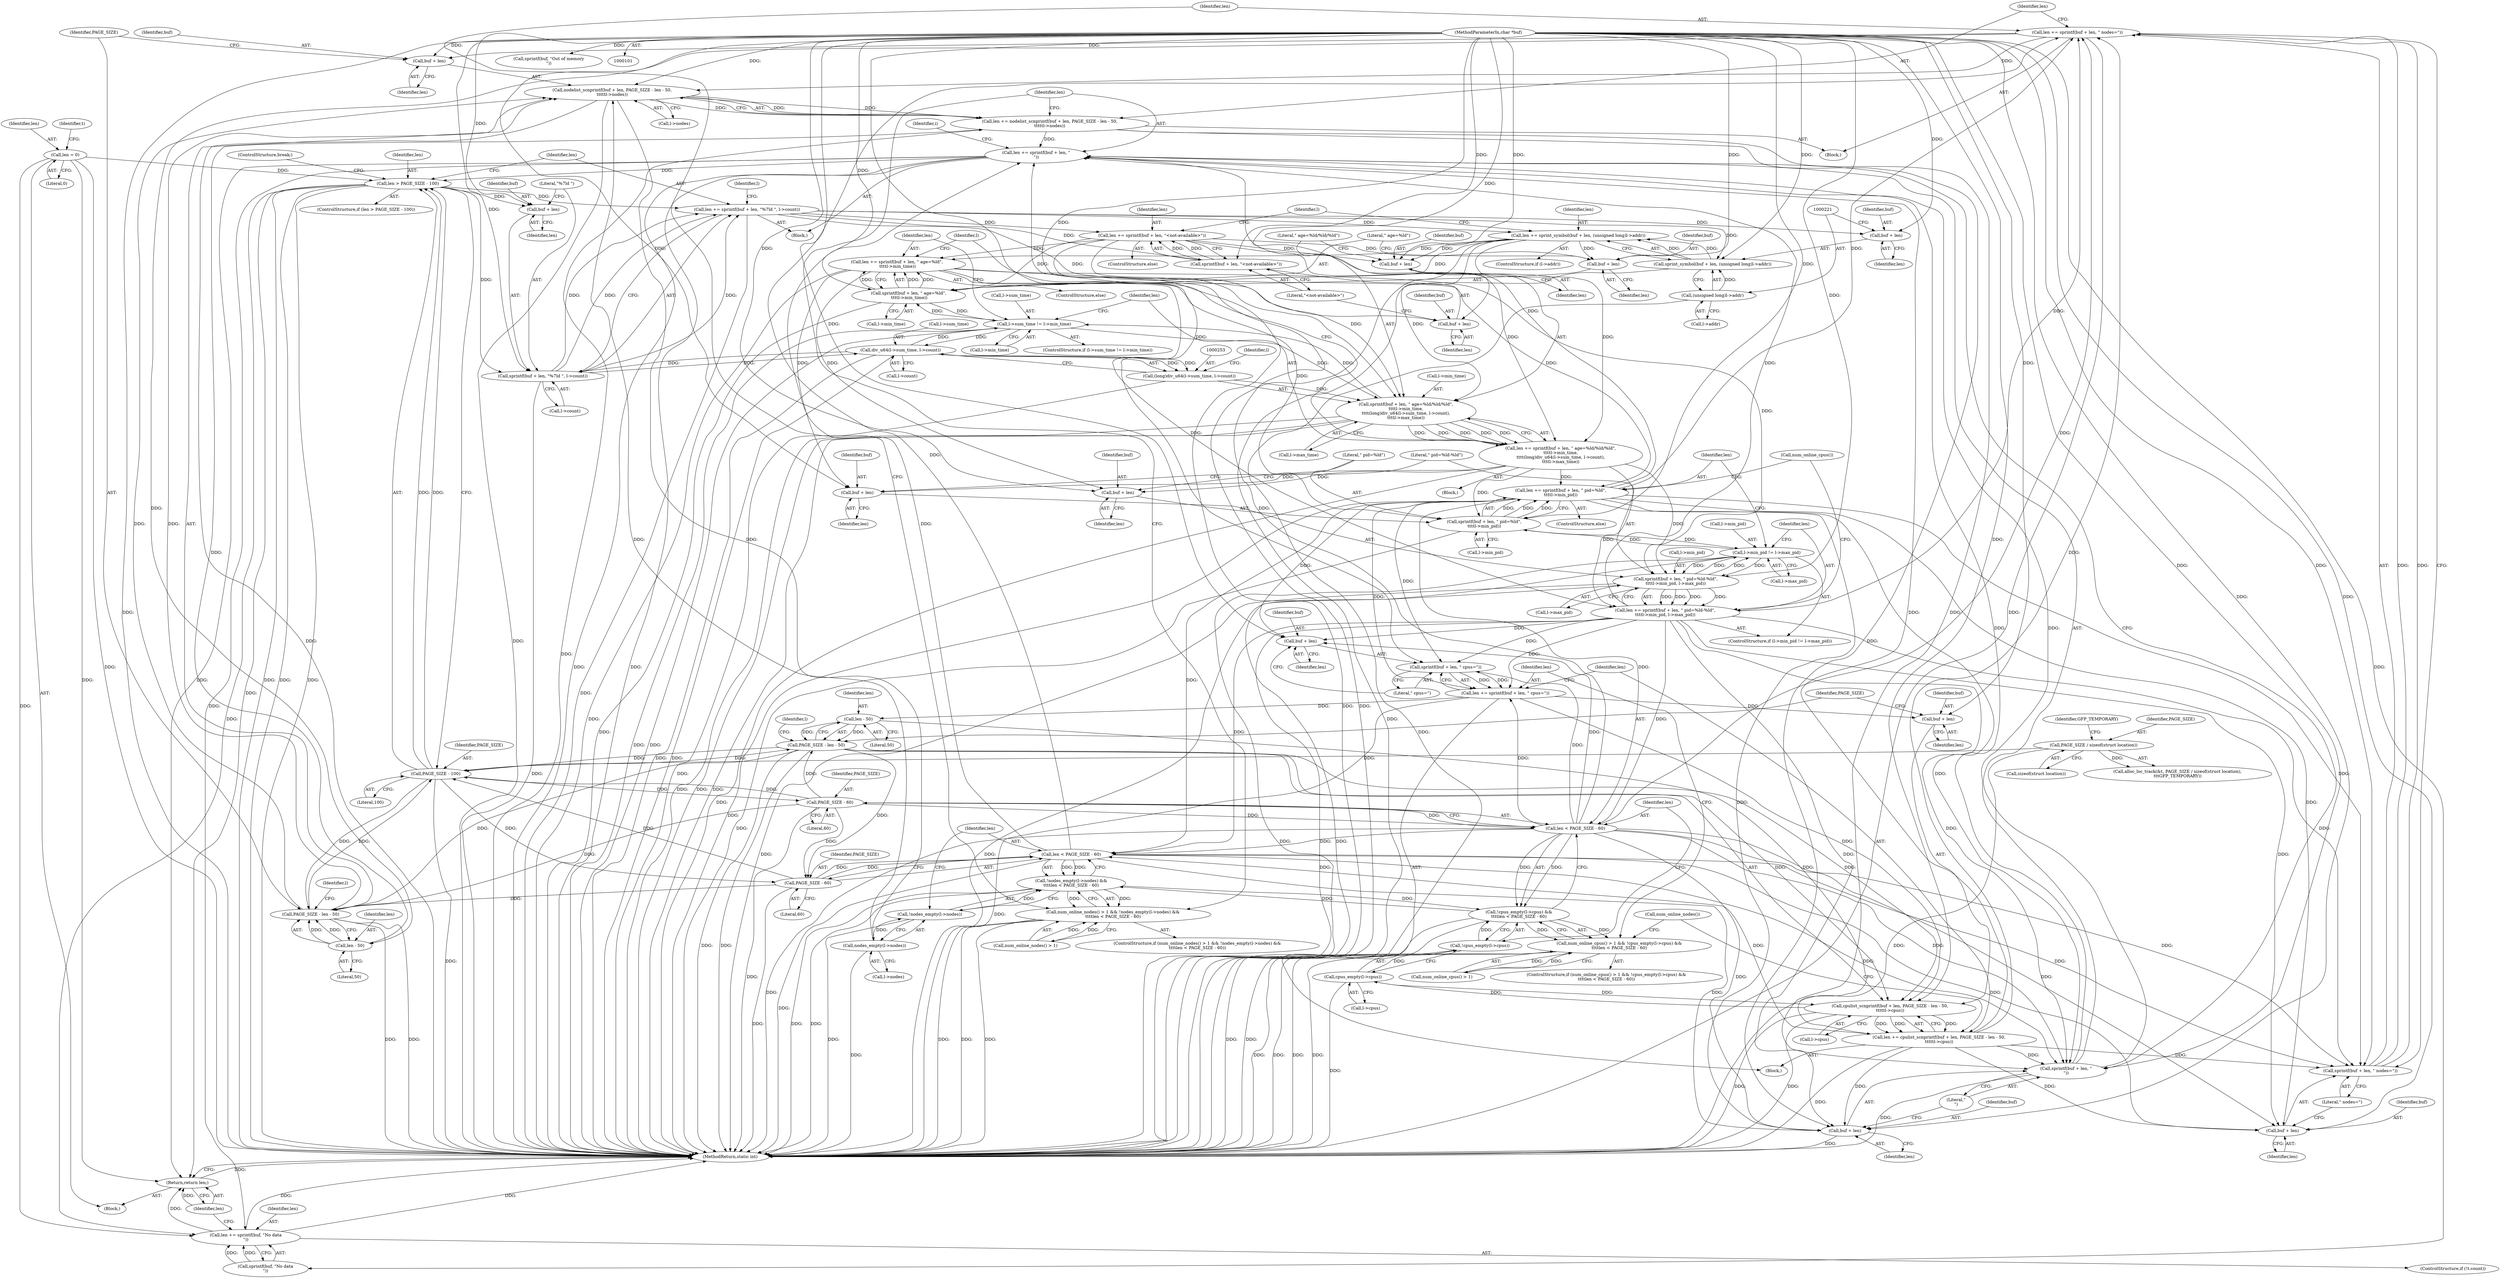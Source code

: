 digraph "0_linux_f8bd2258e2d520dff28c855658bd24bdafb5102d_9@API" {
"1000362" [label="(Call,len += sprintf(buf + len, \" nodes=\"))"];
"1000364" [label="(Call,sprintf(buf + len, \" nodes=\"))"];
"1000103" [label="(MethodParameterIn,char *buf)"];
"1000297" [label="(Call,len += sprintf(buf + len, \" pid=%ld\",\n\t\t\t\tl->min_pid))"];
"1000299" [label="(Call,sprintf(buf + len, \" pid=%ld\",\n\t\t\t\tl->min_pid))"];
"1000265" [label="(Call,len += sprintf(buf + len, \" age=%ld\",\n \t\t\t\tl->min_time))"];
"1000267" [label="(Call,sprintf(buf + len, \" age=%ld\",\n \t\t\t\tl->min_time))"];
"1000226" [label="(Call,len += sprintf(buf + len, \"<not-available>\"))"];
"1000228" [label="(Call,sprintf(buf + len, \"<not-available>\"))"];
"1000200" [label="(Call,len += sprintf(buf + len, \"%7ld \", l->count))"];
"1000202" [label="(Call,sprintf(buf + len, \"%7ld \", l->count))"];
"1000194" [label="(Call,len > PAGE_SIZE - 100)"];
"1000107" [label="(Call,len = 0)"];
"1000383" [label="(Call,len += sprintf(buf + len, \"\n\"))"];
"1000385" [label="(Call,sprintf(buf + len, \"\n\"))"];
"1000283" [label="(Call,len += sprintf(buf + len, \" pid=%ld-%ld\",\n\t\t\t\tl->min_pid, l->max_pid))"];
"1000285" [label="(Call,sprintf(buf + len, \" pid=%ld-%ld\",\n\t\t\t\tl->min_pid, l->max_pid))"];
"1000242" [label="(Call,len += sprintf(buf + len, \" age=%ld/%ld/%ld\",\n\t\t\t\tl->min_time,\n\t\t\t\t(long)div_u64(l->sum_time, l->count),\n\t\t\t\tl->max_time))"];
"1000244" [label="(Call,sprintf(buf + len, \" age=%ld/%ld/%ld\",\n\t\t\t\tl->min_time,\n\t\t\t\t(long)div_u64(l->sum_time, l->count),\n\t\t\t\tl->max_time))"];
"1000214" [label="(Call,len += sprint_symbol(buf + len, (unsigned long)l->addr))"];
"1000216" [label="(Call,sprint_symbol(buf + len, (unsigned long)l->addr))"];
"1000220" [label="(Call,(unsigned long)l->addr)"];
"1000234" [label="(Call,l->sum_time != l->min_time)"];
"1000254" [label="(Call,div_u64(l->sum_time, l->count))"];
"1000252" [label="(Call,(long)div_u64(l->sum_time, l->count))"];
"1000276" [label="(Call,l->min_pid != l->max_pid)"];
"1000369" [label="(Call,len += nodelist_scnprintf(buf + len, PAGE_SIZE - len - 50,\n\t\t\t\t\tl->nodes))"];
"1000371" [label="(Call,nodelist_scnprintf(buf + len, PAGE_SIZE - len - 50,\n\t\t\t\t\tl->nodes))"];
"1000362" [label="(Call,len += sprintf(buf + len, \" nodes=\"))"];
"1000356" [label="(Call,len < PAGE_SIZE - 60)"];
"1000318" [label="(Call,len < PAGE_SIZE - 60)"];
"1000320" [label="(Call,PAGE_SIZE - 60)"];
"1000196" [label="(Call,PAGE_SIZE - 100)"];
"1000375" [label="(Call,PAGE_SIZE - len - 50)"];
"1000337" [label="(Call,PAGE_SIZE - len - 50)"];
"1000339" [label="(Call,len - 50)"];
"1000324" [label="(Call,len += sprintf(buf + len, \" cpus=\"))"];
"1000326" [label="(Call,sprintf(buf + len, \" cpus=\"))"];
"1000358" [label="(Call,PAGE_SIZE - 60)"];
"1000377" [label="(Call,len - 50)"];
"1000120" [label="(Call,PAGE_SIZE / sizeof(struct location))"];
"1000331" [label="(Call,len += cpulist_scnprintf(buf + len, PAGE_SIZE - len - 50,\n\t\t\t\t\tl->cpus))"];
"1000333" [label="(Call,cpulist_scnprintf(buf + len, PAGE_SIZE - len - 50,\n\t\t\t\t\tl->cpus))"];
"1000314" [label="(Call,cpus_empty(l->cpus))"];
"1000352" [label="(Call,nodes_empty(l->nodes))"];
"1000351" [label="(Call,!nodes_empty(l->nodes))"];
"1000350" [label="(Call,!nodes_empty(l->nodes) &&\n\t\t\t\tlen < PAGE_SIZE - 60)"];
"1000312" [label="(Call,!cpus_empty(l->cpus) &&\n\t\t\t\tlen < PAGE_SIZE - 60)"];
"1000308" [label="(Call,num_online_cpus() > 1 && !cpus_empty(l->cpus) &&\n\t\t\t\tlen < PAGE_SIZE - 60)"];
"1000346" [label="(Call,num_online_nodes() > 1 && !nodes_empty(l->nodes) &&\n\t\t\t\tlen < PAGE_SIZE - 60)"];
"1000313" [label="(Call,!cpus_empty(l->cpus))"];
"1000372" [label="(Call,buf + len)"];
"1000365" [label="(Call,buf + len)"];
"1000386" [label="(Call,buf + len)"];
"1000334" [label="(Call,buf + len)"];
"1000327" [label="(Call,buf + len)"];
"1000286" [label="(Call,buf + len)"];
"1000300" [label="(Call,buf + len)"];
"1000245" [label="(Call,buf + len)"];
"1000268" [label="(Call,buf + len)"];
"1000217" [label="(Call,buf + len)"];
"1000229" [label="(Call,buf + len)"];
"1000203" [label="(Call,buf + len)"];
"1000398" [label="(Call,len += sprintf(buf, \"No data\n\"))"];
"1000403" [label="(Return,return len;)"];
"1000303" [label="(Literal,\" pid=%ld\")"];
"1000369" [label="(Call,len += nodelist_scnprintf(buf + len, PAGE_SIZE - len - 50,\n\t\t\t\t\tl->nodes))"];
"1000371" [label="(Call,nodelist_scnprintf(buf + len, PAGE_SIZE - len - 50,\n\t\t\t\t\tl->nodes))"];
"1000400" [label="(Call,sprintf(buf, \"No data\n\"))"];
"1000353" [label="(Call,l->nodes)"];
"1000219" [label="(Identifier,len)"];
"1000195" [label="(Identifier,len)"];
"1000202" [label="(Call,sprintf(buf + len, \"%7ld \", l->count))"];
"1000267" [label="(Call,sprintf(buf + len, \" age=%ld\",\n \t\t\t\tl->min_time))"];
"1000200" [label="(Call,len += sprintf(buf + len, \"%7ld \", l->count))"];
"1000261" [label="(Call,l->max_time)"];
"1000350" [label="(Call,!nodes_empty(l->nodes) &&\n\t\t\t\tlen < PAGE_SIZE - 60)"];
"1000278" [label="(Identifier,l)"];
"1000389" [label="(Literal,\"\n\")"];
"1000336" [label="(Identifier,len)"];
"1000222" [label="(Call,l->addr)"];
"1000324" [label="(Call,len += sprintf(buf + len, \" cpus=\"))"];
"1000315" [label="(Call,l->cpus)"];
"1000231" [label="(Identifier,len)"];
"1000214" [label="(Call,len += sprint_symbol(buf + len, (unsigned long)l->addr))"];
"1000398" [label="(Call,len += sprintf(buf, \"No data\n\"))"];
"1000270" [label="(Identifier,len)"];
"1000220" [label="(Call,(unsigned long)l->addr)"];
"1000265" [label="(Call,len += sprintf(buf + len, \" age=%ld\",\n \t\t\t\tl->min_time))"];
"1000203" [label="(Call,buf + len)"];
"1000328" [label="(Identifier,buf)"];
"1000386" [label="(Call,buf + len)"];
"1000314" [label="(Call,cpus_empty(l->cpus))"];
"1000308" [label="(Call,num_online_cpus() > 1 && !cpus_empty(l->cpus) &&\n\t\t\t\tlen < PAGE_SIZE - 60)"];
"1000335" [label="(Identifier,buf)"];
"1000322" [label="(Literal,60)"];
"1000243" [label="(Identifier,len)"];
"1000339" [label="(Call,len - 50)"];
"1000318" [label="(Call,len < PAGE_SIZE - 60)"];
"1000236" [label="(Identifier,l)"];
"1000241" [label="(Block,)"];
"1000342" [label="(Call,l->cpus)"];
"1000312" [label="(Call,!cpus_empty(l->cpus) &&\n\t\t\t\tlen < PAGE_SIZE - 60)"];
"1000268" [label="(Call,buf + len)"];
"1000252" [label="(Call,(long)div_u64(l->sum_time, l->count))"];
"1000377" [label="(Call,len - 50)"];
"1000113" [label="(Identifier,t)"];
"1000341" [label="(Literal,50)"];
"1000307" [label="(ControlStructure,if (num_online_cpus() > 1 && !cpus_empty(l->cpus) &&\n\t\t\t\tlen < PAGE_SIZE - 60))"];
"1000300" [label="(Call,buf + len)"];
"1000404" [label="(Identifier,len)"];
"1000346" [label="(Call,num_online_nodes() > 1 && !nodes_empty(l->nodes) &&\n\t\t\t\tlen < PAGE_SIZE - 60)"];
"1000365" [label="(Call,buf + len)"];
"1000198" [label="(Literal,100)"];
"1000337" [label="(Call,PAGE_SIZE - len - 50)"];
"1000197" [label="(Identifier,PAGE_SIZE)"];
"1000325" [label="(Identifier,len)"];
"1000383" [label="(Call,len += sprintf(buf + len, \"\n\"))"];
"1000272" [label="(Call,l->min_time)"];
"1000228" [label="(Call,sprintf(buf + len, \"<not-available>\"))"];
"1000182" [label="(Identifier,i)"];
"1000384" [label="(Identifier,len)"];
"1000258" [label="(Call,l->count)"];
"1000334" [label="(Call,buf + len)"];
"1000212" [label="(Identifier,l)"];
"1000297" [label="(Call,len += sprintf(buf + len, \" pid=%ld\",\n\t\t\t\tl->min_pid))"];
"1000296" [label="(ControlStructure,else)"];
"1000330" [label="(Literal,\" cpus=\")"];
"1000218" [label="(Identifier,buf)"];
"1000393" [label="(ControlStructure,if (!t.count))"];
"1000285" [label="(Call,sprintf(buf + len, \" pid=%ld-%ld\",\n\t\t\t\tl->min_pid, l->max_pid))"];
"1000226" [label="(Call,len += sprintf(buf + len, \"<not-available>\"))"];
"1000194" [label="(Call,len > PAGE_SIZE - 100)"];
"1000121" [label="(Identifier,PAGE_SIZE)"];
"1000215" [label="(Identifier,len)"];
"1000372" [label="(Call,buf + len)"];
"1000289" [label="(Literal,\" pid=%ld-%ld\")"];
"1000245" [label="(Call,buf + len)"];
"1000283" [label="(Call,len += sprintf(buf + len, \" pid=%ld-%ld\",\n\t\t\t\tl->min_pid, l->max_pid))"];
"1000244" [label="(Call,sprintf(buf + len, \" age=%ld/%ld/%ld\",\n\t\t\t\tl->min_time,\n\t\t\t\t(long)div_u64(l->sum_time, l->count),\n\t\t\t\tl->max_time))"];
"1000225" [label="(ControlStructure,else)"];
"1000345" [label="(ControlStructure,if (num_online_nodes() > 1 && !nodes_empty(l->nodes) &&\n\t\t\t\tlen < PAGE_SIZE - 60))"];
"1000242" [label="(Call,len += sprintf(buf + len, \" age=%ld/%ld/%ld\",\n\t\t\t\tl->min_time,\n\t\t\t\t(long)div_u64(l->sum_time, l->count),\n\t\t\t\tl->max_time))"];
"1000103" [label="(MethodParameterIn,char *buf)"];
"1000388" [label="(Identifier,len)"];
"1000347" [label="(Call,num_online_nodes() > 1)"];
"1000381" [label="(Identifier,l)"];
"1000229" [label="(Call,buf + len)"];
"1000107" [label="(Call,len = 0)"];
"1000262" [label="(Identifier,l)"];
"1000248" [label="(Literal,\" age=%ld/%ld/%ld\")"];
"1000343" [label="(Identifier,l)"];
"1000217" [label="(Call,buf + len)"];
"1000205" [label="(Identifier,len)"];
"1000288" [label="(Identifier,len)"];
"1000105" [label="(Block,)"];
"1000320" [label="(Call,PAGE_SIZE - 60)"];
"1000302" [label="(Identifier,len)"];
"1000370" [label="(Identifier,len)"];
"1000238" [label="(Call,l->min_time)"];
"1000366" [label="(Identifier,buf)"];
"1000277" [label="(Call,l->min_pid)"];
"1000304" [label="(Call,l->min_pid)"];
"1000230" [label="(Identifier,buf)"];
"1000276" [label="(Call,l->min_pid != l->max_pid)"];
"1000227" [label="(Identifier,len)"];
"1000313" [label="(Call,!cpus_empty(l->cpus))"];
"1000348" [label="(Call,num_online_nodes())"];
"1000201" [label="(Identifier,len)"];
"1000368" [label="(Literal,\" nodes=\")"];
"1000196" [label="(Call,PAGE_SIZE - 100)"];
"1000290" [label="(Call,l->min_pid)"];
"1000249" [label="(Call,l->min_time)"];
"1000323" [label="(Block,)"];
"1000327" [label="(Call,buf + len)"];
"1000310" [label="(Call,num_online_cpus())"];
"1000206" [label="(Literal,\"%7ld \")"];
"1000204" [label="(Identifier,buf)"];
"1000293" [label="(Call,l->max_pid)"];
"1000375" [label="(Call,PAGE_SIZE - len - 50)"];
"1000359" [label="(Identifier,PAGE_SIZE)"];
"1000247" [label="(Identifier,len)"];
"1000403" [label="(Return,return len;)"];
"1000255" [label="(Call,l->sum_time)"];
"1000360" [label="(Literal,60)"];
"1000378" [label="(Identifier,len)"];
"1000361" [label="(Block,)"];
"1000351" [label="(Call,!nodes_empty(l->nodes))"];
"1000271" [label="(Literal,\" age=%ld\")"];
"1000364" [label="(Call,sprintf(buf + len, \" nodes=\"))"];
"1000246" [label="(Identifier,buf)"];
"1000269" [label="(Identifier,buf)"];
"1000385" [label="(Call,sprintf(buf + len, \"\n\"))"];
"1000120" [label="(Call,PAGE_SIZE / sizeof(struct location))"];
"1000124" [label="(Identifier,GFP_TEMPORARY)"];
"1000232" [label="(Literal,\"<not-available>\")"];
"1000233" [label="(ControlStructure,if (l->sum_time != l->min_time))"];
"1000210" [label="(ControlStructure,if (l->addr))"];
"1000235" [label="(Call,l->sum_time)"];
"1000321" [label="(Identifier,PAGE_SIZE)"];
"1000333" [label="(Call,cpulist_scnprintf(buf + len, PAGE_SIZE - len - 50,\n\t\t\t\t\tl->cpus))"];
"1000399" [label="(Identifier,len)"];
"1000199" [label="(ControlStructure,break;)"];
"1000109" [label="(Literal,0)"];
"1000309" [label="(Call,num_online_cpus() > 1)"];
"1000373" [label="(Identifier,buf)"];
"1000286" [label="(Call,buf + len)"];
"1000319" [label="(Identifier,len)"];
"1000387" [label="(Identifier,buf)"];
"1000326" [label="(Call,sprintf(buf + len, \" cpus=\"))"];
"1000331" [label="(Call,len += cpulist_scnprintf(buf + len, PAGE_SIZE - len - 50,\n\t\t\t\t\tl->cpus))"];
"1000357" [label="(Identifier,len)"];
"1000367" [label="(Identifier,len)"];
"1000363" [label="(Identifier,len)"];
"1000284" [label="(Identifier,len)"];
"1000352" [label="(Call,nodes_empty(l->nodes))"];
"1000374" [label="(Identifier,len)"];
"1000376" [label="(Identifier,PAGE_SIZE)"];
"1000216" [label="(Call,sprint_symbol(buf + len, (unsigned long)l->addr))"];
"1000298" [label="(Identifier,len)"];
"1000207" [label="(Call,l->count)"];
"1000299" [label="(Call,sprintf(buf + len, \" pid=%ld\",\n\t\t\t\tl->min_pid))"];
"1000108" [label="(Identifier,len)"];
"1000266" [label="(Identifier,len)"];
"1000275" [label="(ControlStructure,if (l->min_pid != l->max_pid))"];
"1000280" [label="(Call,l->max_pid)"];
"1000379" [label="(Literal,50)"];
"1000126" [label="(Call,sprintf(buf, \"Out of memory\n\"))"];
"1000340" [label="(Identifier,len)"];
"1000338" [label="(Identifier,PAGE_SIZE)"];
"1000301" [label="(Identifier,buf)"];
"1000117" [label="(Call,alloc_loc_track(&t, PAGE_SIZE / sizeof(struct location),\n\t\t\tGFP_TEMPORARY))"];
"1000254" [label="(Call,div_u64(l->sum_time, l->count))"];
"1000362" [label="(Call,len += sprintf(buf + len, \" nodes=\"))"];
"1000358" [label="(Call,PAGE_SIZE - 60)"];
"1000183" [label="(Block,)"];
"1000380" [label="(Call,l->nodes)"];
"1000234" [label="(Call,l->sum_time != l->min_time)"];
"1000287" [label="(Identifier,buf)"];
"1000329" [label="(Identifier,len)"];
"1000332" [label="(Identifier,len)"];
"1000405" [label="(MethodReturn,static int)"];
"1000264" [label="(ControlStructure,else)"];
"1000122" [label="(Call,sizeof(struct location))"];
"1000193" [label="(ControlStructure,if (len > PAGE_SIZE - 100))"];
"1000356" [label="(Call,len < PAGE_SIZE - 60)"];
"1000362" -> "1000361"  [label="AST: "];
"1000362" -> "1000364"  [label="CFG: "];
"1000363" -> "1000362"  [label="AST: "];
"1000364" -> "1000362"  [label="AST: "];
"1000370" -> "1000362"  [label="CFG: "];
"1000362" -> "1000405"  [label="DDG: "];
"1000364" -> "1000362"  [label="DDG: "];
"1000364" -> "1000362"  [label="DDG: "];
"1000297" -> "1000362"  [label="DDG: "];
"1000283" -> "1000362"  [label="DDG: "];
"1000356" -> "1000362"  [label="DDG: "];
"1000318" -> "1000362"  [label="DDG: "];
"1000331" -> "1000362"  [label="DDG: "];
"1000362" -> "1000371"  [label="DDG: "];
"1000362" -> "1000372"  [label="DDG: "];
"1000362" -> "1000377"  [label="DDG: "];
"1000364" -> "1000368"  [label="CFG: "];
"1000365" -> "1000364"  [label="AST: "];
"1000368" -> "1000364"  [label="AST: "];
"1000103" -> "1000364"  [label="DDG: "];
"1000297" -> "1000364"  [label="DDG: "];
"1000283" -> "1000364"  [label="DDG: "];
"1000356" -> "1000364"  [label="DDG: "];
"1000318" -> "1000364"  [label="DDG: "];
"1000331" -> "1000364"  [label="DDG: "];
"1000103" -> "1000101"  [label="AST: "];
"1000103" -> "1000405"  [label="DDG: "];
"1000103" -> "1000126"  [label="DDG: "];
"1000103" -> "1000202"  [label="DDG: "];
"1000103" -> "1000203"  [label="DDG: "];
"1000103" -> "1000216"  [label="DDG: "];
"1000103" -> "1000217"  [label="DDG: "];
"1000103" -> "1000228"  [label="DDG: "];
"1000103" -> "1000229"  [label="DDG: "];
"1000103" -> "1000244"  [label="DDG: "];
"1000103" -> "1000245"  [label="DDG: "];
"1000103" -> "1000267"  [label="DDG: "];
"1000103" -> "1000268"  [label="DDG: "];
"1000103" -> "1000285"  [label="DDG: "];
"1000103" -> "1000286"  [label="DDG: "];
"1000103" -> "1000299"  [label="DDG: "];
"1000103" -> "1000300"  [label="DDG: "];
"1000103" -> "1000326"  [label="DDG: "];
"1000103" -> "1000327"  [label="DDG: "];
"1000103" -> "1000333"  [label="DDG: "];
"1000103" -> "1000334"  [label="DDG: "];
"1000103" -> "1000365"  [label="DDG: "];
"1000103" -> "1000371"  [label="DDG: "];
"1000103" -> "1000372"  [label="DDG: "];
"1000103" -> "1000385"  [label="DDG: "];
"1000103" -> "1000386"  [label="DDG: "];
"1000103" -> "1000400"  [label="DDG: "];
"1000297" -> "1000296"  [label="AST: "];
"1000297" -> "1000299"  [label="CFG: "];
"1000298" -> "1000297"  [label="AST: "];
"1000299" -> "1000297"  [label="AST: "];
"1000310" -> "1000297"  [label="CFG: "];
"1000297" -> "1000405"  [label="DDG: "];
"1000299" -> "1000297"  [label="DDG: "];
"1000299" -> "1000297"  [label="DDG: "];
"1000299" -> "1000297"  [label="DDG: "];
"1000265" -> "1000297"  [label="DDG: "];
"1000242" -> "1000297"  [label="DDG: "];
"1000297" -> "1000318"  [label="DDG: "];
"1000297" -> "1000324"  [label="DDG: "];
"1000297" -> "1000326"  [label="DDG: "];
"1000297" -> "1000327"  [label="DDG: "];
"1000297" -> "1000356"  [label="DDG: "];
"1000297" -> "1000365"  [label="DDG: "];
"1000297" -> "1000383"  [label="DDG: "];
"1000297" -> "1000385"  [label="DDG: "];
"1000297" -> "1000386"  [label="DDG: "];
"1000299" -> "1000304"  [label="CFG: "];
"1000300" -> "1000299"  [label="AST: "];
"1000303" -> "1000299"  [label="AST: "];
"1000304" -> "1000299"  [label="AST: "];
"1000299" -> "1000405"  [label="DDG: "];
"1000299" -> "1000276"  [label="DDG: "];
"1000265" -> "1000299"  [label="DDG: "];
"1000242" -> "1000299"  [label="DDG: "];
"1000276" -> "1000299"  [label="DDG: "];
"1000265" -> "1000264"  [label="AST: "];
"1000265" -> "1000267"  [label="CFG: "];
"1000266" -> "1000265"  [label="AST: "];
"1000267" -> "1000265"  [label="AST: "];
"1000278" -> "1000265"  [label="CFG: "];
"1000265" -> "1000405"  [label="DDG: "];
"1000267" -> "1000265"  [label="DDG: "];
"1000267" -> "1000265"  [label="DDG: "];
"1000267" -> "1000265"  [label="DDG: "];
"1000226" -> "1000265"  [label="DDG: "];
"1000214" -> "1000265"  [label="DDG: "];
"1000265" -> "1000283"  [label="DDG: "];
"1000265" -> "1000285"  [label="DDG: "];
"1000265" -> "1000286"  [label="DDG: "];
"1000265" -> "1000300"  [label="DDG: "];
"1000267" -> "1000272"  [label="CFG: "];
"1000268" -> "1000267"  [label="AST: "];
"1000271" -> "1000267"  [label="AST: "];
"1000272" -> "1000267"  [label="AST: "];
"1000267" -> "1000405"  [label="DDG: "];
"1000267" -> "1000234"  [label="DDG: "];
"1000226" -> "1000267"  [label="DDG: "];
"1000214" -> "1000267"  [label="DDG: "];
"1000234" -> "1000267"  [label="DDG: "];
"1000226" -> "1000225"  [label="AST: "];
"1000226" -> "1000228"  [label="CFG: "];
"1000227" -> "1000226"  [label="AST: "];
"1000228" -> "1000226"  [label="AST: "];
"1000236" -> "1000226"  [label="CFG: "];
"1000226" -> "1000405"  [label="DDG: "];
"1000228" -> "1000226"  [label="DDG: "];
"1000228" -> "1000226"  [label="DDG: "];
"1000200" -> "1000226"  [label="DDG: "];
"1000226" -> "1000242"  [label="DDG: "];
"1000226" -> "1000244"  [label="DDG: "];
"1000226" -> "1000245"  [label="DDG: "];
"1000226" -> "1000268"  [label="DDG: "];
"1000228" -> "1000232"  [label="CFG: "];
"1000229" -> "1000228"  [label="AST: "];
"1000232" -> "1000228"  [label="AST: "];
"1000200" -> "1000228"  [label="DDG: "];
"1000200" -> "1000183"  [label="AST: "];
"1000200" -> "1000202"  [label="CFG: "];
"1000201" -> "1000200"  [label="AST: "];
"1000202" -> "1000200"  [label="AST: "];
"1000212" -> "1000200"  [label="CFG: "];
"1000200" -> "1000405"  [label="DDG: "];
"1000202" -> "1000200"  [label="DDG: "];
"1000202" -> "1000200"  [label="DDG: "];
"1000202" -> "1000200"  [label="DDG: "];
"1000194" -> "1000200"  [label="DDG: "];
"1000200" -> "1000214"  [label="DDG: "];
"1000200" -> "1000216"  [label="DDG: "];
"1000200" -> "1000217"  [label="DDG: "];
"1000200" -> "1000229"  [label="DDG: "];
"1000202" -> "1000207"  [label="CFG: "];
"1000203" -> "1000202"  [label="AST: "];
"1000206" -> "1000202"  [label="AST: "];
"1000207" -> "1000202"  [label="AST: "];
"1000202" -> "1000405"  [label="DDG: "];
"1000194" -> "1000202"  [label="DDG: "];
"1000254" -> "1000202"  [label="DDG: "];
"1000202" -> "1000254"  [label="DDG: "];
"1000194" -> "1000193"  [label="AST: "];
"1000194" -> "1000196"  [label="CFG: "];
"1000195" -> "1000194"  [label="AST: "];
"1000196" -> "1000194"  [label="AST: "];
"1000199" -> "1000194"  [label="CFG: "];
"1000201" -> "1000194"  [label="CFG: "];
"1000194" -> "1000405"  [label="DDG: "];
"1000194" -> "1000405"  [label="DDG: "];
"1000194" -> "1000405"  [label="DDG: "];
"1000107" -> "1000194"  [label="DDG: "];
"1000383" -> "1000194"  [label="DDG: "];
"1000196" -> "1000194"  [label="DDG: "];
"1000196" -> "1000194"  [label="DDG: "];
"1000194" -> "1000203"  [label="DDG: "];
"1000194" -> "1000398"  [label="DDG: "];
"1000194" -> "1000403"  [label="DDG: "];
"1000107" -> "1000105"  [label="AST: "];
"1000107" -> "1000109"  [label="CFG: "];
"1000108" -> "1000107"  [label="AST: "];
"1000109" -> "1000107"  [label="AST: "];
"1000113" -> "1000107"  [label="CFG: "];
"1000107" -> "1000405"  [label="DDG: "];
"1000107" -> "1000398"  [label="DDG: "];
"1000107" -> "1000403"  [label="DDG: "];
"1000383" -> "1000183"  [label="AST: "];
"1000383" -> "1000385"  [label="CFG: "];
"1000384" -> "1000383"  [label="AST: "];
"1000385" -> "1000383"  [label="AST: "];
"1000182" -> "1000383"  [label="CFG: "];
"1000383" -> "1000405"  [label="DDG: "];
"1000383" -> "1000405"  [label="DDG: "];
"1000385" -> "1000383"  [label="DDG: "];
"1000385" -> "1000383"  [label="DDG: "];
"1000283" -> "1000383"  [label="DDG: "];
"1000369" -> "1000383"  [label="DDG: "];
"1000356" -> "1000383"  [label="DDG: "];
"1000318" -> "1000383"  [label="DDG: "];
"1000331" -> "1000383"  [label="DDG: "];
"1000383" -> "1000398"  [label="DDG: "];
"1000383" -> "1000403"  [label="DDG: "];
"1000385" -> "1000389"  [label="CFG: "];
"1000386" -> "1000385"  [label="AST: "];
"1000389" -> "1000385"  [label="AST: "];
"1000385" -> "1000405"  [label="DDG: "];
"1000283" -> "1000385"  [label="DDG: "];
"1000369" -> "1000385"  [label="DDG: "];
"1000356" -> "1000385"  [label="DDG: "];
"1000318" -> "1000385"  [label="DDG: "];
"1000331" -> "1000385"  [label="DDG: "];
"1000283" -> "1000275"  [label="AST: "];
"1000283" -> "1000285"  [label="CFG: "];
"1000284" -> "1000283"  [label="AST: "];
"1000285" -> "1000283"  [label="AST: "];
"1000310" -> "1000283"  [label="CFG: "];
"1000283" -> "1000405"  [label="DDG: "];
"1000285" -> "1000283"  [label="DDG: "];
"1000285" -> "1000283"  [label="DDG: "];
"1000285" -> "1000283"  [label="DDG: "];
"1000285" -> "1000283"  [label="DDG: "];
"1000242" -> "1000283"  [label="DDG: "];
"1000283" -> "1000318"  [label="DDG: "];
"1000283" -> "1000324"  [label="DDG: "];
"1000283" -> "1000326"  [label="DDG: "];
"1000283" -> "1000327"  [label="DDG: "];
"1000283" -> "1000356"  [label="DDG: "];
"1000283" -> "1000365"  [label="DDG: "];
"1000283" -> "1000386"  [label="DDG: "];
"1000285" -> "1000293"  [label="CFG: "];
"1000286" -> "1000285"  [label="AST: "];
"1000289" -> "1000285"  [label="AST: "];
"1000290" -> "1000285"  [label="AST: "];
"1000293" -> "1000285"  [label="AST: "];
"1000285" -> "1000405"  [label="DDG: "];
"1000285" -> "1000405"  [label="DDG: "];
"1000285" -> "1000276"  [label="DDG: "];
"1000285" -> "1000276"  [label="DDG: "];
"1000242" -> "1000285"  [label="DDG: "];
"1000276" -> "1000285"  [label="DDG: "];
"1000276" -> "1000285"  [label="DDG: "];
"1000242" -> "1000241"  [label="AST: "];
"1000242" -> "1000244"  [label="CFG: "];
"1000243" -> "1000242"  [label="AST: "];
"1000244" -> "1000242"  [label="AST: "];
"1000278" -> "1000242"  [label="CFG: "];
"1000242" -> "1000405"  [label="DDG: "];
"1000244" -> "1000242"  [label="DDG: "];
"1000244" -> "1000242"  [label="DDG: "];
"1000244" -> "1000242"  [label="DDG: "];
"1000244" -> "1000242"  [label="DDG: "];
"1000244" -> "1000242"  [label="DDG: "];
"1000214" -> "1000242"  [label="DDG: "];
"1000242" -> "1000286"  [label="DDG: "];
"1000242" -> "1000300"  [label="DDG: "];
"1000244" -> "1000261"  [label="CFG: "];
"1000245" -> "1000244"  [label="AST: "];
"1000248" -> "1000244"  [label="AST: "];
"1000249" -> "1000244"  [label="AST: "];
"1000252" -> "1000244"  [label="AST: "];
"1000261" -> "1000244"  [label="AST: "];
"1000244" -> "1000405"  [label="DDG: "];
"1000244" -> "1000405"  [label="DDG: "];
"1000244" -> "1000405"  [label="DDG: "];
"1000244" -> "1000234"  [label="DDG: "];
"1000214" -> "1000244"  [label="DDG: "];
"1000234" -> "1000244"  [label="DDG: "];
"1000252" -> "1000244"  [label="DDG: "];
"1000214" -> "1000210"  [label="AST: "];
"1000214" -> "1000216"  [label="CFG: "];
"1000215" -> "1000214"  [label="AST: "];
"1000216" -> "1000214"  [label="AST: "];
"1000236" -> "1000214"  [label="CFG: "];
"1000214" -> "1000405"  [label="DDG: "];
"1000216" -> "1000214"  [label="DDG: "];
"1000216" -> "1000214"  [label="DDG: "];
"1000214" -> "1000245"  [label="DDG: "];
"1000214" -> "1000268"  [label="DDG: "];
"1000216" -> "1000220"  [label="CFG: "];
"1000217" -> "1000216"  [label="AST: "];
"1000220" -> "1000216"  [label="AST: "];
"1000216" -> "1000405"  [label="DDG: "];
"1000220" -> "1000216"  [label="DDG: "];
"1000220" -> "1000222"  [label="CFG: "];
"1000221" -> "1000220"  [label="AST: "];
"1000222" -> "1000220"  [label="AST: "];
"1000220" -> "1000405"  [label="DDG: "];
"1000234" -> "1000233"  [label="AST: "];
"1000234" -> "1000238"  [label="CFG: "];
"1000235" -> "1000234"  [label="AST: "];
"1000238" -> "1000234"  [label="AST: "];
"1000243" -> "1000234"  [label="CFG: "];
"1000266" -> "1000234"  [label="CFG: "];
"1000234" -> "1000405"  [label="DDG: "];
"1000234" -> "1000405"  [label="DDG: "];
"1000254" -> "1000234"  [label="DDG: "];
"1000234" -> "1000254"  [label="DDG: "];
"1000254" -> "1000252"  [label="AST: "];
"1000254" -> "1000258"  [label="CFG: "];
"1000255" -> "1000254"  [label="AST: "];
"1000258" -> "1000254"  [label="AST: "];
"1000252" -> "1000254"  [label="CFG: "];
"1000254" -> "1000405"  [label="DDG: "];
"1000254" -> "1000405"  [label="DDG: "];
"1000254" -> "1000252"  [label="DDG: "];
"1000254" -> "1000252"  [label="DDG: "];
"1000253" -> "1000252"  [label="AST: "];
"1000262" -> "1000252"  [label="CFG: "];
"1000252" -> "1000405"  [label="DDG: "];
"1000276" -> "1000275"  [label="AST: "];
"1000276" -> "1000280"  [label="CFG: "];
"1000277" -> "1000276"  [label="AST: "];
"1000280" -> "1000276"  [label="AST: "];
"1000284" -> "1000276"  [label="CFG: "];
"1000298" -> "1000276"  [label="CFG: "];
"1000276" -> "1000405"  [label="DDG: "];
"1000276" -> "1000405"  [label="DDG: "];
"1000369" -> "1000361"  [label="AST: "];
"1000369" -> "1000371"  [label="CFG: "];
"1000370" -> "1000369"  [label="AST: "];
"1000371" -> "1000369"  [label="AST: "];
"1000384" -> "1000369"  [label="CFG: "];
"1000369" -> "1000405"  [label="DDG: "];
"1000371" -> "1000369"  [label="DDG: "];
"1000371" -> "1000369"  [label="DDG: "];
"1000371" -> "1000369"  [label="DDG: "];
"1000377" -> "1000369"  [label="DDG: "];
"1000369" -> "1000386"  [label="DDG: "];
"1000371" -> "1000380"  [label="CFG: "];
"1000372" -> "1000371"  [label="AST: "];
"1000375" -> "1000371"  [label="AST: "];
"1000380" -> "1000371"  [label="AST: "];
"1000371" -> "1000405"  [label="DDG: "];
"1000371" -> "1000405"  [label="DDG: "];
"1000371" -> "1000352"  [label="DDG: "];
"1000375" -> "1000371"  [label="DDG: "];
"1000375" -> "1000371"  [label="DDG: "];
"1000352" -> "1000371"  [label="DDG: "];
"1000356" -> "1000350"  [label="AST: "];
"1000356" -> "1000358"  [label="CFG: "];
"1000357" -> "1000356"  [label="AST: "];
"1000358" -> "1000356"  [label="AST: "];
"1000350" -> "1000356"  [label="CFG: "];
"1000356" -> "1000405"  [label="DDG: "];
"1000356" -> "1000350"  [label="DDG: "];
"1000356" -> "1000350"  [label="DDG: "];
"1000318" -> "1000356"  [label="DDG: "];
"1000331" -> "1000356"  [label="DDG: "];
"1000358" -> "1000356"  [label="DDG: "];
"1000358" -> "1000356"  [label="DDG: "];
"1000356" -> "1000365"  [label="DDG: "];
"1000356" -> "1000386"  [label="DDG: "];
"1000318" -> "1000312"  [label="AST: "];
"1000318" -> "1000320"  [label="CFG: "];
"1000319" -> "1000318"  [label="AST: "];
"1000320" -> "1000318"  [label="AST: "];
"1000312" -> "1000318"  [label="CFG: "];
"1000318" -> "1000405"  [label="DDG: "];
"1000318" -> "1000312"  [label="DDG: "];
"1000318" -> "1000312"  [label="DDG: "];
"1000320" -> "1000318"  [label="DDG: "];
"1000320" -> "1000318"  [label="DDG: "];
"1000318" -> "1000324"  [label="DDG: "];
"1000318" -> "1000326"  [label="DDG: "];
"1000318" -> "1000327"  [label="DDG: "];
"1000318" -> "1000365"  [label="DDG: "];
"1000318" -> "1000386"  [label="DDG: "];
"1000320" -> "1000322"  [label="CFG: "];
"1000321" -> "1000320"  [label="AST: "];
"1000322" -> "1000320"  [label="AST: "];
"1000320" -> "1000405"  [label="DDG: "];
"1000320" -> "1000196"  [label="DDG: "];
"1000196" -> "1000320"  [label="DDG: "];
"1000320" -> "1000337"  [label="DDG: "];
"1000320" -> "1000358"  [label="DDG: "];
"1000320" -> "1000375"  [label="DDG: "];
"1000196" -> "1000198"  [label="CFG: "];
"1000197" -> "1000196"  [label="AST: "];
"1000198" -> "1000196"  [label="AST: "];
"1000196" -> "1000405"  [label="DDG: "];
"1000375" -> "1000196"  [label="DDG: "];
"1000358" -> "1000196"  [label="DDG: "];
"1000120" -> "1000196"  [label="DDG: "];
"1000337" -> "1000196"  [label="DDG: "];
"1000196" -> "1000337"  [label="DDG: "];
"1000196" -> "1000358"  [label="DDG: "];
"1000196" -> "1000375"  [label="DDG: "];
"1000375" -> "1000377"  [label="CFG: "];
"1000376" -> "1000375"  [label="AST: "];
"1000377" -> "1000375"  [label="AST: "];
"1000381" -> "1000375"  [label="CFG: "];
"1000375" -> "1000405"  [label="DDG: "];
"1000375" -> "1000405"  [label="DDG: "];
"1000337" -> "1000375"  [label="DDG: "];
"1000358" -> "1000375"  [label="DDG: "];
"1000377" -> "1000375"  [label="DDG: "];
"1000377" -> "1000375"  [label="DDG: "];
"1000337" -> "1000333"  [label="AST: "];
"1000337" -> "1000339"  [label="CFG: "];
"1000338" -> "1000337"  [label="AST: "];
"1000339" -> "1000337"  [label="AST: "];
"1000343" -> "1000337"  [label="CFG: "];
"1000337" -> "1000405"  [label="DDG: "];
"1000337" -> "1000405"  [label="DDG: "];
"1000337" -> "1000333"  [label="DDG: "];
"1000337" -> "1000333"  [label="DDG: "];
"1000339" -> "1000337"  [label="DDG: "];
"1000339" -> "1000337"  [label="DDG: "];
"1000337" -> "1000358"  [label="DDG: "];
"1000339" -> "1000341"  [label="CFG: "];
"1000340" -> "1000339"  [label="AST: "];
"1000341" -> "1000339"  [label="AST: "];
"1000339" -> "1000331"  [label="DDG: "];
"1000324" -> "1000339"  [label="DDG: "];
"1000324" -> "1000323"  [label="AST: "];
"1000324" -> "1000326"  [label="CFG: "];
"1000325" -> "1000324"  [label="AST: "];
"1000326" -> "1000324"  [label="AST: "];
"1000332" -> "1000324"  [label="CFG: "];
"1000324" -> "1000405"  [label="DDG: "];
"1000326" -> "1000324"  [label="DDG: "];
"1000326" -> "1000324"  [label="DDG: "];
"1000324" -> "1000333"  [label="DDG: "];
"1000324" -> "1000334"  [label="DDG: "];
"1000326" -> "1000330"  [label="CFG: "];
"1000327" -> "1000326"  [label="AST: "];
"1000330" -> "1000326"  [label="AST: "];
"1000358" -> "1000360"  [label="CFG: "];
"1000359" -> "1000358"  [label="AST: "];
"1000360" -> "1000358"  [label="AST: "];
"1000358" -> "1000405"  [label="DDG: "];
"1000377" -> "1000379"  [label="CFG: "];
"1000378" -> "1000377"  [label="AST: "];
"1000379" -> "1000377"  [label="AST: "];
"1000120" -> "1000117"  [label="AST: "];
"1000120" -> "1000122"  [label="CFG: "];
"1000121" -> "1000120"  [label="AST: "];
"1000122" -> "1000120"  [label="AST: "];
"1000124" -> "1000120"  [label="CFG: "];
"1000120" -> "1000405"  [label="DDG: "];
"1000120" -> "1000117"  [label="DDG: "];
"1000331" -> "1000323"  [label="AST: "];
"1000331" -> "1000333"  [label="CFG: "];
"1000332" -> "1000331"  [label="AST: "];
"1000333" -> "1000331"  [label="AST: "];
"1000348" -> "1000331"  [label="CFG: "];
"1000331" -> "1000405"  [label="DDG: "];
"1000333" -> "1000331"  [label="DDG: "];
"1000333" -> "1000331"  [label="DDG: "];
"1000333" -> "1000331"  [label="DDG: "];
"1000331" -> "1000365"  [label="DDG: "];
"1000331" -> "1000386"  [label="DDG: "];
"1000333" -> "1000342"  [label="CFG: "];
"1000334" -> "1000333"  [label="AST: "];
"1000342" -> "1000333"  [label="AST: "];
"1000333" -> "1000405"  [label="DDG: "];
"1000333" -> "1000405"  [label="DDG: "];
"1000333" -> "1000314"  [label="DDG: "];
"1000314" -> "1000333"  [label="DDG: "];
"1000314" -> "1000313"  [label="AST: "];
"1000314" -> "1000315"  [label="CFG: "];
"1000315" -> "1000314"  [label="AST: "];
"1000313" -> "1000314"  [label="CFG: "];
"1000314" -> "1000405"  [label="DDG: "];
"1000314" -> "1000313"  [label="DDG: "];
"1000352" -> "1000351"  [label="AST: "];
"1000352" -> "1000353"  [label="CFG: "];
"1000353" -> "1000352"  [label="AST: "];
"1000351" -> "1000352"  [label="CFG: "];
"1000352" -> "1000405"  [label="DDG: "];
"1000352" -> "1000351"  [label="DDG: "];
"1000351" -> "1000350"  [label="AST: "];
"1000357" -> "1000351"  [label="CFG: "];
"1000350" -> "1000351"  [label="CFG: "];
"1000351" -> "1000405"  [label="DDG: "];
"1000351" -> "1000350"  [label="DDG: "];
"1000350" -> "1000346"  [label="AST: "];
"1000346" -> "1000350"  [label="CFG: "];
"1000350" -> "1000405"  [label="DDG: "];
"1000350" -> "1000405"  [label="DDG: "];
"1000350" -> "1000312"  [label="DDG: "];
"1000350" -> "1000346"  [label="DDG: "];
"1000350" -> "1000346"  [label="DDG: "];
"1000312" -> "1000350"  [label="DDG: "];
"1000312" -> "1000308"  [label="AST: "];
"1000312" -> "1000313"  [label="CFG: "];
"1000313" -> "1000312"  [label="AST: "];
"1000308" -> "1000312"  [label="CFG: "];
"1000312" -> "1000405"  [label="DDG: "];
"1000312" -> "1000405"  [label="DDG: "];
"1000312" -> "1000308"  [label="DDG: "];
"1000312" -> "1000308"  [label="DDG: "];
"1000313" -> "1000312"  [label="DDG: "];
"1000308" -> "1000307"  [label="AST: "];
"1000308" -> "1000309"  [label="CFG: "];
"1000309" -> "1000308"  [label="AST: "];
"1000325" -> "1000308"  [label="CFG: "];
"1000348" -> "1000308"  [label="CFG: "];
"1000308" -> "1000405"  [label="DDG: "];
"1000308" -> "1000405"  [label="DDG: "];
"1000308" -> "1000405"  [label="DDG: "];
"1000309" -> "1000308"  [label="DDG: "];
"1000309" -> "1000308"  [label="DDG: "];
"1000346" -> "1000345"  [label="AST: "];
"1000346" -> "1000347"  [label="CFG: "];
"1000347" -> "1000346"  [label="AST: "];
"1000363" -> "1000346"  [label="CFG: "];
"1000384" -> "1000346"  [label="CFG: "];
"1000346" -> "1000405"  [label="DDG: "];
"1000346" -> "1000405"  [label="DDG: "];
"1000346" -> "1000405"  [label="DDG: "];
"1000347" -> "1000346"  [label="DDG: "];
"1000347" -> "1000346"  [label="DDG: "];
"1000319" -> "1000313"  [label="CFG: "];
"1000313" -> "1000405"  [label="DDG: "];
"1000372" -> "1000374"  [label="CFG: "];
"1000373" -> "1000372"  [label="AST: "];
"1000374" -> "1000372"  [label="AST: "];
"1000376" -> "1000372"  [label="CFG: "];
"1000365" -> "1000367"  [label="CFG: "];
"1000366" -> "1000365"  [label="AST: "];
"1000367" -> "1000365"  [label="AST: "];
"1000368" -> "1000365"  [label="CFG: "];
"1000386" -> "1000388"  [label="CFG: "];
"1000387" -> "1000386"  [label="AST: "];
"1000388" -> "1000386"  [label="AST: "];
"1000389" -> "1000386"  [label="CFG: "];
"1000386" -> "1000405"  [label="DDG: "];
"1000334" -> "1000336"  [label="CFG: "];
"1000335" -> "1000334"  [label="AST: "];
"1000336" -> "1000334"  [label="AST: "];
"1000338" -> "1000334"  [label="CFG: "];
"1000327" -> "1000329"  [label="CFG: "];
"1000328" -> "1000327"  [label="AST: "];
"1000329" -> "1000327"  [label="AST: "];
"1000330" -> "1000327"  [label="CFG: "];
"1000286" -> "1000288"  [label="CFG: "];
"1000287" -> "1000286"  [label="AST: "];
"1000288" -> "1000286"  [label="AST: "];
"1000289" -> "1000286"  [label="CFG: "];
"1000300" -> "1000302"  [label="CFG: "];
"1000301" -> "1000300"  [label="AST: "];
"1000302" -> "1000300"  [label="AST: "];
"1000303" -> "1000300"  [label="CFG: "];
"1000245" -> "1000247"  [label="CFG: "];
"1000246" -> "1000245"  [label="AST: "];
"1000247" -> "1000245"  [label="AST: "];
"1000248" -> "1000245"  [label="CFG: "];
"1000268" -> "1000270"  [label="CFG: "];
"1000269" -> "1000268"  [label="AST: "];
"1000270" -> "1000268"  [label="AST: "];
"1000271" -> "1000268"  [label="CFG: "];
"1000217" -> "1000219"  [label="CFG: "];
"1000218" -> "1000217"  [label="AST: "];
"1000219" -> "1000217"  [label="AST: "];
"1000221" -> "1000217"  [label="CFG: "];
"1000229" -> "1000231"  [label="CFG: "];
"1000230" -> "1000229"  [label="AST: "];
"1000231" -> "1000229"  [label="AST: "];
"1000232" -> "1000229"  [label="CFG: "];
"1000203" -> "1000205"  [label="CFG: "];
"1000204" -> "1000203"  [label="AST: "];
"1000205" -> "1000203"  [label="AST: "];
"1000206" -> "1000203"  [label="CFG: "];
"1000398" -> "1000393"  [label="AST: "];
"1000398" -> "1000400"  [label="CFG: "];
"1000399" -> "1000398"  [label="AST: "];
"1000400" -> "1000398"  [label="AST: "];
"1000404" -> "1000398"  [label="CFG: "];
"1000398" -> "1000405"  [label="DDG: "];
"1000398" -> "1000405"  [label="DDG: "];
"1000400" -> "1000398"  [label="DDG: "];
"1000400" -> "1000398"  [label="DDG: "];
"1000398" -> "1000403"  [label="DDG: "];
"1000403" -> "1000105"  [label="AST: "];
"1000403" -> "1000404"  [label="CFG: "];
"1000404" -> "1000403"  [label="AST: "];
"1000405" -> "1000403"  [label="CFG: "];
"1000403" -> "1000405"  [label="DDG: "];
"1000404" -> "1000403"  [label="DDG: "];
}
